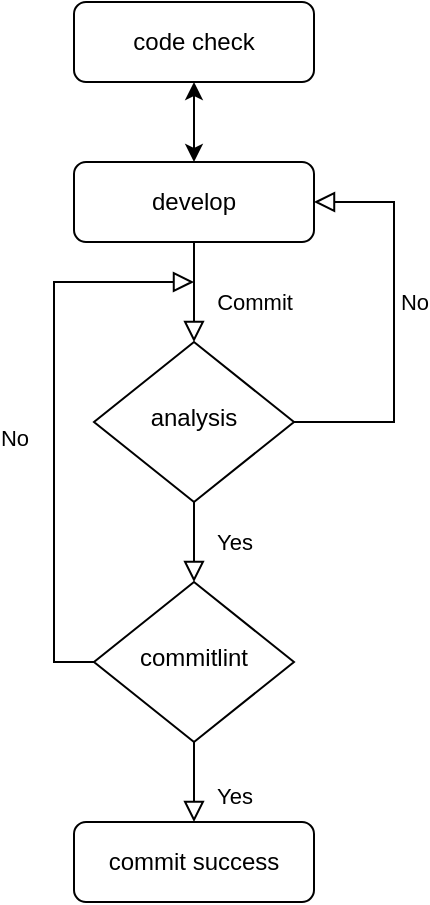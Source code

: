 <mxfile version="21.5.0" type="github" pages="6">
  <diagram id="C5RBs43oDa-KdzZeNtuy" name="开发提交流程">
    <mxGraphModel dx="1026" dy="693" grid="1" gridSize="10" guides="1" tooltips="1" connect="1" arrows="1" fold="1" page="1" pageScale="1" pageWidth="827" pageHeight="1169" math="0" shadow="0">
      <root>
        <mxCell id="WIyWlLk6GJQsqaUBKTNV-0" />
        <mxCell id="WIyWlLk6GJQsqaUBKTNV-1" parent="WIyWlLk6GJQsqaUBKTNV-0" />
        <mxCell id="WIyWlLk6GJQsqaUBKTNV-2" value="Commit" style="rounded=0;html=1;jettySize=auto;orthogonalLoop=1;fontSize=11;endArrow=block;endFill=0;endSize=8;strokeWidth=1;shadow=0;labelBackgroundColor=none;edgeStyle=orthogonalEdgeStyle;" parent="WIyWlLk6GJQsqaUBKTNV-1" source="WIyWlLk6GJQsqaUBKTNV-3" target="WIyWlLk6GJQsqaUBKTNV-6" edge="1">
          <mxGeometry x="0.2" y="30" relative="1" as="geometry">
            <Array as="points">
              <mxPoint x="180" y="200" />
              <mxPoint x="180" y="200" />
            </Array>
            <mxPoint as="offset" />
          </mxGeometry>
        </mxCell>
        <mxCell id="WIyWlLk6GJQsqaUBKTNV-3" value="develop" style="rounded=1;whiteSpace=wrap;html=1;fontSize=12;glass=0;strokeWidth=1;shadow=0;" parent="WIyWlLk6GJQsqaUBKTNV-1" vertex="1">
          <mxGeometry x="120" y="140" width="120" height="40" as="geometry" />
        </mxCell>
        <mxCell id="WIyWlLk6GJQsqaUBKTNV-4" value="Yes" style="rounded=0;html=1;jettySize=auto;orthogonalLoop=1;fontSize=11;endArrow=block;endFill=0;endSize=8;strokeWidth=1;shadow=0;labelBackgroundColor=none;edgeStyle=orthogonalEdgeStyle;" parent="WIyWlLk6GJQsqaUBKTNV-1" source="WIyWlLk6GJQsqaUBKTNV-6" target="WIyWlLk6GJQsqaUBKTNV-10" edge="1">
          <mxGeometry y="20" relative="1" as="geometry">
            <mxPoint as="offset" />
          </mxGeometry>
        </mxCell>
        <mxCell id="WIyWlLk6GJQsqaUBKTNV-5" value="No" style="edgeStyle=orthogonalEdgeStyle;rounded=0;html=1;jettySize=auto;orthogonalLoop=1;fontSize=11;endArrow=block;endFill=0;endSize=8;strokeWidth=1;shadow=0;labelBackgroundColor=none;entryX=1;entryY=0.5;entryDx=0;entryDy=0;" parent="WIyWlLk6GJQsqaUBKTNV-1" source="WIyWlLk6GJQsqaUBKTNV-6" target="WIyWlLk6GJQsqaUBKTNV-3" edge="1">
          <mxGeometry x="0.1" y="-10" relative="1" as="geometry">
            <mxPoint as="offset" />
            <mxPoint x="280" y="270" as="targetPoint" />
            <Array as="points">
              <mxPoint x="280" y="270" />
              <mxPoint x="280" y="160" />
            </Array>
          </mxGeometry>
        </mxCell>
        <mxCell id="WIyWlLk6GJQsqaUBKTNV-6" value="analysis" style="rhombus;whiteSpace=wrap;html=1;shadow=0;fontFamily=Helvetica;fontSize=12;align=center;strokeWidth=1;spacing=6;spacingTop=-4;" parent="WIyWlLk6GJQsqaUBKTNV-1" vertex="1">
          <mxGeometry x="130" y="230" width="100" height="80" as="geometry" />
        </mxCell>
        <mxCell id="WIyWlLk6GJQsqaUBKTNV-8" value="Yes" style="rounded=0;html=1;jettySize=auto;orthogonalLoop=1;fontSize=11;endArrow=block;endFill=0;endSize=8;strokeWidth=1;shadow=0;labelBackgroundColor=none;edgeStyle=orthogonalEdgeStyle;entryX=0.5;entryY=0;entryDx=0;entryDy=0;" parent="WIyWlLk6GJQsqaUBKTNV-1" source="WIyWlLk6GJQsqaUBKTNV-10" target="WIyWlLk6GJQsqaUBKTNV-11" edge="1">
          <mxGeometry x="0.333" y="20" relative="1" as="geometry">
            <mxPoint as="offset" />
            <mxPoint x="180" y="490" as="targetPoint" />
          </mxGeometry>
        </mxCell>
        <mxCell id="WIyWlLk6GJQsqaUBKTNV-9" value="No" style="edgeStyle=orthogonalEdgeStyle;rounded=0;html=1;jettySize=auto;orthogonalLoop=1;fontSize=11;endArrow=block;endFill=0;endSize=8;strokeWidth=1;shadow=0;labelBackgroundColor=none;" parent="WIyWlLk6GJQsqaUBKTNV-1" source="WIyWlLk6GJQsqaUBKTNV-10" edge="1">
          <mxGeometry x="-0.056" y="20" relative="1" as="geometry">
            <mxPoint as="offset" />
            <mxPoint x="180" y="200" as="targetPoint" />
            <Array as="points">
              <mxPoint x="110" y="390" />
              <mxPoint x="110" y="200" />
            </Array>
          </mxGeometry>
        </mxCell>
        <mxCell id="WIyWlLk6GJQsqaUBKTNV-10" value="commitlint" style="rhombus;whiteSpace=wrap;html=1;shadow=0;fontFamily=Helvetica;fontSize=12;align=center;strokeWidth=1;spacing=6;spacingTop=-4;" parent="WIyWlLk6GJQsqaUBKTNV-1" vertex="1">
          <mxGeometry x="130" y="350" width="100" height="80" as="geometry" />
        </mxCell>
        <mxCell id="WIyWlLk6GJQsqaUBKTNV-11" value="commit success" style="rounded=1;whiteSpace=wrap;html=1;fontSize=12;glass=0;strokeWidth=1;shadow=0;" parent="WIyWlLk6GJQsqaUBKTNV-1" vertex="1">
          <mxGeometry x="120" y="470" width="120" height="40" as="geometry" />
        </mxCell>
        <mxCell id="XvmynKmGjCDd407_T1aC-8" style="edgeStyle=orthogonalEdgeStyle;rounded=0;orthogonalLoop=1;jettySize=auto;html=1;entryX=0.5;entryY=0;entryDx=0;entryDy=0;startArrow=classic;startFill=1;" parent="WIyWlLk6GJQsqaUBKTNV-1" source="XvmynKmGjCDd407_T1aC-0" target="WIyWlLk6GJQsqaUBKTNV-3" edge="1">
          <mxGeometry relative="1" as="geometry" />
        </mxCell>
        <mxCell id="XvmynKmGjCDd407_T1aC-0" value="code check" style="rounded=1;whiteSpace=wrap;html=1;fontSize=12;glass=0;strokeWidth=1;shadow=0;" parent="WIyWlLk6GJQsqaUBKTNV-1" vertex="1">
          <mxGeometry x="120" y="60" width="120" height="40" as="geometry" />
        </mxCell>
      </root>
    </mxGraphModel>
  </diagram>
  <diagram id="cVPraDJb7AxN_U_g1VHt" name="文档生成流程">
    <mxGraphModel dx="1026" dy="693" grid="1" gridSize="10" guides="1" tooltips="1" connect="1" arrows="1" fold="1" page="1" pageScale="1" pageWidth="827" pageHeight="1169" math="0" shadow="0">
      <root>
        <mxCell id="0" />
        <mxCell id="1" parent="0" />
        <mxCell id="Klh50hiYLJBz_C7w3aWs-3" value="" style="edgeStyle=orthogonalEdgeStyle;rounded=0;orthogonalLoop=1;jettySize=auto;html=1;startArrow=none;startFill=0;entryX=0.5;entryY=0;entryDx=0;entryDy=0;" parent="1" target="jjKCEqWWiw12QfZ2jwT0-3" edge="1">
          <mxGeometry relative="1" as="geometry">
            <mxPoint x="210" y="160" as="sourcePoint" />
            <mxPoint x="210" y="210" as="targetPoint" />
          </mxGeometry>
        </mxCell>
        <mxCell id="Klh50hiYLJBz_C7w3aWs-5" value="" style="edgeStyle=orthogonalEdgeStyle;rounded=0;orthogonalLoop=1;jettySize=auto;html=1;startArrow=none;startFill=0;" parent="1" edge="1">
          <mxGeometry relative="1" as="geometry">
            <mxPoint x="210" y="270" as="sourcePoint" />
            <mxPoint x="210" y="330" as="targetPoint" />
          </mxGeometry>
        </mxCell>
        <mxCell id="Klh50hiYLJBz_C7w3aWs-9" value="" style="edgeStyle=orthogonalEdgeStyle;rounded=0;orthogonalLoop=1;jettySize=auto;html=1;startArrow=none;startFill=0;endArrow=classic;endFill=1;" parent="1" edge="1">
          <mxGeometry relative="1" as="geometry">
            <mxPoint x="210" y="390" as="sourcePoint" />
            <mxPoint x="210" y="440" as="targetPoint" />
          </mxGeometry>
        </mxCell>
        <mxCell id="jjKCEqWWiw12QfZ2jwT0-3" value="Git hook" style="rhombus;whiteSpace=wrap;html=1;" parent="1" vertex="1">
          <mxGeometry x="170" y="205" width="80" height="65" as="geometry" />
        </mxCell>
        <mxCell id="jjKCEqWWiw12QfZ2jwT0-4" value="Jenkins &lt;br&gt;build" style="rhombus;whiteSpace=wrap;html=1;" parent="1" vertex="1">
          <mxGeometry x="170" y="330" width="80" height="70" as="geometry" />
        </mxCell>
        <mxCell id="jjKCEqWWiw12QfZ2jwT0-6" style="edgeStyle=orthogonalEdgeStyle;rounded=0;orthogonalLoop=1;jettySize=auto;html=1;exitX=1;exitY=0.5;exitDx=0;exitDy=0;entryX=0;entryY=0.5;entryDx=0;entryDy=0;startArrow=none;startFill=0;endArrow=classic;endFill=1;" parent="1" source="jjKCEqWWiw12QfZ2jwT0-5" target="jjKCEqWWiw12QfZ2jwT0-3" edge="1">
          <mxGeometry relative="1" as="geometry" />
        </mxCell>
        <mxCell id="jjKCEqWWiw12QfZ2jwT0-5" value="GitLab Setting&lt;br&gt;&lt;span style=&quot;color: rgb(46, 46, 46); font-family: -apple-system, system-ui, &amp;quot;Segoe UI&amp;quot;, Roboto, Oxygen-Sans, Ubuntu, Cantarell, &amp;quot;Helvetica Neue&amp;quot;, sans-serif, &amp;quot;Apple Color Emoji&amp;quot;, &amp;quot;Segoe UI Emoji&amp;quot;, &amp;quot;Segoe UI Symbol&amp;quot;; background-color: rgb(255, 255, 255); text-align: left;&quot;&gt;&amp;nbsp;Integrations&lt;br&gt;&lt;/span&gt;&lt;span style=&quot;color: rgb(46, 46, 46); font-family: -apple-system, system-ui, &amp;quot;Segoe UI&amp;quot;, Roboto, Oxygen-Sans, Ubuntu, Cantarell, &amp;quot;Helvetica Neue&amp;quot;, sans-serif, &amp;quot;Apple Color Emoji&amp;quot;, &amp;quot;Segoe UI Emoji&amp;quot;, &amp;quot;Segoe UI Symbol&amp;quot;; background-color: rgb(255, 255, 255); text-align: left;&quot;&gt;Settings&lt;/span&gt;&lt;span style=&quot;color: rgb(46, 46, 46); font-family: -apple-system, system-ui, &amp;quot;Segoe UI&amp;quot;, Roboto, Oxygen-Sans, Ubuntu, Cantarell, &amp;quot;Helvetica Neue&amp;quot;, sans-serif, &amp;quot;Apple Color Emoji&amp;quot;, &amp;quot;Segoe UI Emoji&amp;quot;, &amp;quot;Segoe UI Symbol&amp;quot;; background-color: rgb(255, 255, 255); text-align: left;&quot;&gt;&lt;br&gt;&lt;/span&gt;" style="shape=step;perimeter=stepPerimeter;whiteSpace=wrap;html=1;fixedSize=1;" parent="1" vertex="1">
          <mxGeometry x="10" y="215" width="120" height="45" as="geometry" />
        </mxCell>
        <mxCell id="jjKCEqWWiw12QfZ2jwT0-8" style="edgeStyle=orthogonalEdgeStyle;rounded=0;orthogonalLoop=1;jettySize=auto;html=1;entryX=0;entryY=0.5;entryDx=0;entryDy=0;startArrow=none;startFill=0;endArrow=classic;endFill=1;" parent="1" source="jjKCEqWWiw12QfZ2jwT0-7" target="jjKCEqWWiw12QfZ2jwT0-4" edge="1">
          <mxGeometry relative="1" as="geometry" />
        </mxCell>
        <mxCell id="jjKCEqWWiw12QfZ2jwT0-7" value="&lt;u&gt;Jenkins job&lt;br&gt;&lt;/u&gt;docs-template&lt;br&gt;git-project-docs" style="shape=step;perimeter=stepPerimeter;whiteSpace=wrap;html=1;fixedSize=1;" parent="1" vertex="1">
          <mxGeometry x="10" y="340" width="120" height="50" as="geometry" />
        </mxCell>
        <mxCell id="QdQ2bwW9VJ9WxeEQrYGX-1" value="commit success" style="rounded=1;whiteSpace=wrap;html=1;" parent="1" vertex="1">
          <mxGeometry x="162.5" y="130" width="95" height="30" as="geometry" />
        </mxCell>
        <mxCell id="QdQ2bwW9VJ9WxeEQrYGX-3" value="&lt;u&gt;docs website&lt;/u&gt;&lt;br&gt;changelog&lt;br&gt;project docs" style="rounded=1;whiteSpace=wrap;html=1;" parent="1" vertex="1">
          <mxGeometry x="157.5" y="440" width="105" height="50" as="geometry" />
        </mxCell>
      </root>
    </mxGraphModel>
  </diagram>
  <diagram id="DHZMdPY50ALuY1MUdvPK" name="项目发布流程">
    <mxGraphModel dx="1026" dy="693" grid="1" gridSize="10" guides="1" tooltips="1" connect="1" arrows="1" fold="1" page="1" pageScale="1" pageWidth="827" pageHeight="1169" math="0" shadow="0">
      <root>
        <mxCell id="0" />
        <mxCell id="1" parent="0" />
        <mxCell id="KPAcTZYZ5ZOUYfsGQs_s-4" value="" style="edgeStyle=orthogonalEdgeStyle;rounded=0;orthogonalLoop=1;jettySize=auto;html=1;startArrow=none;startFill=0;endArrow=classic;endFill=1;" parent="1" source="KPAcTZYZ5ZOUYfsGQs_s-1" target="KPAcTZYZ5ZOUYfsGQs_s-3" edge="1">
          <mxGeometry relative="1" as="geometry" />
        </mxCell>
        <mxCell id="KPAcTZYZ5ZOUYfsGQs_s-1" value="开发完毕" style="ellipse;whiteSpace=wrap;html=1;" parent="1" vertex="1">
          <mxGeometry x="190" y="140" width="120" height="50" as="geometry" />
        </mxCell>
        <mxCell id="KPAcTZYZ5ZOUYfsGQs_s-6" value="" style="edgeStyle=orthogonalEdgeStyle;rounded=0;orthogonalLoop=1;jettySize=auto;html=1;startArrow=none;startFill=0;endArrow=classic;endFill=1;" parent="1" source="KPAcTZYZ5ZOUYfsGQs_s-3" target="KPAcTZYZ5ZOUYfsGQs_s-5" edge="1">
          <mxGeometry relative="1" as="geometry" />
        </mxCell>
        <mxCell id="u_39Y9FZ3Ae76dXXQqDY-6" value="方法一" style="edgeLabel;html=1;align=center;verticalAlign=middle;resizable=0;points=[];" parent="KPAcTZYZ5ZOUYfsGQs_s-6" vertex="1" connectable="0">
          <mxGeometry x="-0.325" y="1" relative="1" as="geometry">
            <mxPoint as="offset" />
          </mxGeometry>
        </mxCell>
        <mxCell id="u_39Y9FZ3Ae76dXXQqDY-2" value="" style="edgeStyle=orthogonalEdgeStyle;rounded=0;orthogonalLoop=1;jettySize=auto;html=1;startArrow=none;startFill=0;endArrow=classic;endFill=1;" parent="1" source="KPAcTZYZ5ZOUYfsGQs_s-3" target="u_39Y9FZ3Ae76dXXQqDY-1" edge="1">
          <mxGeometry relative="1" as="geometry" />
        </mxCell>
        <mxCell id="u_39Y9FZ3Ae76dXXQqDY-5" value="方法二" style="edgeLabel;html=1;align=center;verticalAlign=middle;resizable=0;points=[];" parent="u_39Y9FZ3Ae76dXXQqDY-2" vertex="1" connectable="0">
          <mxGeometry x="-0.136" y="1" relative="1" as="geometry">
            <mxPoint y="1" as="offset" />
          </mxGeometry>
        </mxCell>
        <mxCell id="u_39Y9FZ3Ae76dXXQqDY-7" style="edgeStyle=orthogonalEdgeStyle;rounded=0;orthogonalLoop=1;jettySize=auto;html=1;startArrow=none;startFill=0;endArrow=classic;endFill=1;entryX=0.5;entryY=0;entryDx=0;entryDy=0;" parent="1" source="KPAcTZYZ5ZOUYfsGQs_s-3" target="u_39Y9FZ3Ae76dXXQqDY-9" edge="1">
          <mxGeometry relative="1" as="geometry">
            <mxPoint x="120" y="365" as="targetPoint" />
            <Array as="points">
              <mxPoint x="120" y="260" />
            </Array>
          </mxGeometry>
        </mxCell>
        <mxCell id="u_39Y9FZ3Ae76dXXQqDY-8" value="方法三" style="edgeLabel;html=1;align=center;verticalAlign=middle;resizable=0;points=[];" parent="u_39Y9FZ3Ae76dXXQqDY-7" vertex="1" connectable="0">
          <mxGeometry x="-0.155" y="-1" relative="1" as="geometry">
            <mxPoint y="21" as="offset" />
          </mxGeometry>
        </mxCell>
        <mxCell id="KPAcTZYZ5ZOUYfsGQs_s-3" value="本地打包" style="whiteSpace=wrap;html=1;" parent="1" vertex="1">
          <mxGeometry x="190" y="240" width="120" height="50" as="geometry" />
        </mxCell>
        <mxCell id="KPAcTZYZ5ZOUYfsGQs_s-8" value="" style="edgeStyle=orthogonalEdgeStyle;rounded=0;orthogonalLoop=1;jettySize=auto;html=1;startArrow=none;startFill=0;endArrow=classic;endFill=1;" parent="1" source="KPAcTZYZ5ZOUYfsGQs_s-5" target="KPAcTZYZ5ZOUYfsGQs_s-7" edge="1">
          <mxGeometry relative="1" as="geometry" />
        </mxCell>
        <mxCell id="KPAcTZYZ5ZOUYfsGQs_s-5" value="Jean构建" style="whiteSpace=wrap;html=1;" parent="1" vertex="1">
          <mxGeometry x="190" y="340" width="120" height="50" as="geometry" />
        </mxCell>
        <mxCell id="KPAcTZYZ5ZOUYfsGQs_s-7" value="Jean部署&lt;br&gt;上线完毕" style="ellipse;whiteSpace=wrap;html=1;" parent="1" vertex="1">
          <mxGeometry x="190" y="440" width="120" height="60" as="geometry" />
        </mxCell>
        <mxCell id="u_39Y9FZ3Ae76dXXQqDY-3" style="edgeStyle=orthogonalEdgeStyle;rounded=0;orthogonalLoop=1;jettySize=auto;html=1;entryX=1;entryY=0.5;entryDx=0;entryDy=0;startArrow=none;startFill=0;endArrow=classic;endFill=1;exitX=0.5;exitY=1;exitDx=0;exitDy=0;" parent="1" source="u_39Y9FZ3Ae76dXXQqDY-1" target="KPAcTZYZ5ZOUYfsGQs_s-7" edge="1">
          <mxGeometry relative="1" as="geometry">
            <mxPoint x="450" y="320" as="sourcePoint" />
            <Array as="points">
              <mxPoint x="440" y="470" />
            </Array>
          </mxGeometry>
        </mxCell>
        <mxCell id="u_39Y9FZ3Ae76dXXQqDY-4" value="热更新" style="edgeLabel;html=1;align=center;verticalAlign=middle;resizable=0;points=[];" parent="u_39Y9FZ3Ae76dXXQqDY-3" vertex="1" connectable="0">
          <mxGeometry x="-0.525" y="-2" relative="1" as="geometry">
            <mxPoint y="1" as="offset" />
          </mxGeometry>
        </mxCell>
        <mxCell id="u_39Y9FZ3Ae76dXXQqDY-1" value="推送CDN" style="ellipse;whiteSpace=wrap;html=1;" parent="1" vertex="1">
          <mxGeometry x="390" y="235" width="120" height="60" as="geometry" />
        </mxCell>
        <mxCell id="u_39Y9FZ3Ae76dXXQqDY-10" style="edgeStyle=orthogonalEdgeStyle;rounded=0;orthogonalLoop=1;jettySize=auto;html=1;exitX=0.5;exitY=1;exitDx=0;exitDy=0;entryX=0;entryY=0.617;entryDx=0;entryDy=0;entryPerimeter=0;startArrow=none;startFill=0;endArrow=classic;endFill=1;" parent="1" source="u_39Y9FZ3Ae76dXXQqDY-9" target="KPAcTZYZ5ZOUYfsGQs_s-7" edge="1">
          <mxGeometry relative="1" as="geometry" />
        </mxCell>
        <mxCell id="u_39Y9FZ3Ae76dXXQqDY-9" value="Jean GIt Hook&lt;br&gt;自动构建部署" style="rounded=0;whiteSpace=wrap;html=1;" parent="1" vertex="1">
          <mxGeometry x="60" y="340" width="120" height="50" as="geometry" />
        </mxCell>
      </root>
    </mxGraphModel>
  </diagram>
  <diagram id="a_yzDVg2gwpMlWe9oRPm" name="项目初始化流程">
    <mxGraphModel dx="1026" dy="693" grid="1" gridSize="10" guides="1" tooltips="1" connect="1" arrows="1" fold="1" page="1" pageScale="1" pageWidth="827" pageHeight="1169" math="0" shadow="0">
      <root>
        <mxCell id="0" />
        <mxCell id="1" parent="0" />
        <mxCell id="E9EVHgAidCrkzraKlFpt-3" value="" style="edgeStyle=orthogonalEdgeStyle;rounded=0;orthogonalLoop=1;jettySize=auto;html=1;startArrow=none;startFill=0;endArrow=classic;endFill=1;" parent="1" source="E9EVHgAidCrkzraKlFpt-1" target="E9EVHgAidCrkzraKlFpt-2" edge="1">
          <mxGeometry relative="1" as="geometry" />
        </mxCell>
        <mxCell id="E9EVHgAidCrkzraKlFpt-1" value="CLI工具新建项目" style="rounded=1;whiteSpace=wrap;html=1;" parent="1" vertex="1">
          <mxGeometry x="230" y="150" width="100" height="40" as="geometry" />
        </mxCell>
        <mxCell id="E9EVHgAidCrkzraKlFpt-6" value="" style="edgeStyle=orthogonalEdgeStyle;rounded=0;orthogonalLoop=1;jettySize=auto;html=1;startArrow=none;startFill=0;endArrow=classic;endFill=1;" parent="1" source="E9EVHgAidCrkzraKlFpt-2" target="E9EVHgAidCrkzraKlFpt-5" edge="1">
          <mxGeometry relative="1" as="geometry" />
        </mxCell>
        <mxCell id="E9EVHgAidCrkzraKlFpt-2" value="配置项目" style="ellipse;whiteSpace=wrap;html=1;rounded=1;" parent="1" vertex="1">
          <mxGeometry x="220" y="250" width="120" height="40" as="geometry" />
        </mxCell>
        <mxCell id="E9EVHgAidCrkzraKlFpt-7" style="edgeStyle=orthogonalEdgeStyle;rounded=0;orthogonalLoop=1;jettySize=auto;html=1;entryX=1;entryY=0.5;entryDx=0;entryDy=0;startArrow=none;startFill=0;endArrow=classic;endFill=1;exitX=0.55;exitY=0.95;exitDx=0;exitDy=0;exitPerimeter=0;" parent="1" source="E9EVHgAidCrkzraKlFpt-4" target="E9EVHgAidCrkzraKlFpt-5" edge="1">
          <mxGeometry relative="1" as="geometry">
            <Array as="points">
              <mxPoint x="450" y="296" />
              <mxPoint x="450" y="370" />
            </Array>
          </mxGeometry>
        </mxCell>
        <mxCell id="E9EVHgAidCrkzraKlFpt-13" value="pull" style="edgeLabel;html=1;align=center;verticalAlign=middle;resizable=0;points=[];" parent="E9EVHgAidCrkzraKlFpt-7" vertex="1" connectable="0">
          <mxGeometry x="-0.046" relative="1" as="geometry">
            <mxPoint as="offset" />
          </mxGeometry>
        </mxCell>
        <mxCell id="E9EVHgAidCrkzraKlFpt-8" style="edgeStyle=orthogonalEdgeStyle;rounded=0;orthogonalLoop=1;jettySize=auto;html=1;entryX=1;entryY=0.5;entryDx=0;entryDy=0;startArrow=none;startFill=0;endArrow=classic;endFill=1;" parent="1" source="E9EVHgAidCrkzraKlFpt-4" target="E9EVHgAidCrkzraKlFpt-1" edge="1">
          <mxGeometry relative="1" as="geometry">
            <Array as="points">
              <mxPoint x="450" y="170" />
            </Array>
          </mxGeometry>
        </mxCell>
        <mxCell id="E9EVHgAidCrkzraKlFpt-14" value="pull" style="edgeLabel;html=1;align=center;verticalAlign=middle;resizable=0;points=[];" parent="E9EVHgAidCrkzraKlFpt-8" vertex="1" connectable="0">
          <mxGeometry x="0.188" y="1" relative="1" as="geometry">
            <mxPoint as="offset" />
          </mxGeometry>
        </mxCell>
        <mxCell id="E9EVHgAidCrkzraKlFpt-15" style="edgeStyle=orthogonalEdgeStyle;rounded=0;orthogonalLoop=1;jettySize=auto;html=1;exitX=0.8;exitY=0.8;exitDx=0;exitDy=0;exitPerimeter=0;entryX=0.75;entryY=0;entryDx=0;entryDy=0;startArrow=none;startFill=0;endArrow=classic;endFill=1;" parent="1" source="E9EVHgAidCrkzraKlFpt-4" target="E9EVHgAidCrkzraKlFpt-9" edge="1">
          <mxGeometry relative="1" as="geometry">
            <Array as="points">
              <mxPoint x="486" y="420" />
              <mxPoint x="308" y="420" />
            </Array>
          </mxGeometry>
        </mxCell>
        <mxCell id="E9EVHgAidCrkzraKlFpt-16" value="pull" style="edgeLabel;html=1;align=center;verticalAlign=middle;resizable=0;points=[];" parent="E9EVHgAidCrkzraKlFpt-15" vertex="1" connectable="0">
          <mxGeometry x="0.12" relative="1" as="geometry">
            <mxPoint as="offset" />
          </mxGeometry>
        </mxCell>
        <mxCell id="E9EVHgAidCrkzraKlFpt-4" value="项目模版&lt;br&gt;插件模版" style="ellipse;shape=cloud;whiteSpace=wrap;html=1;" parent="1" vertex="1">
          <mxGeometry x="390" y="220" width="120" height="80" as="geometry" />
        </mxCell>
        <mxCell id="E9EVHgAidCrkzraKlFpt-10" value="" style="edgeStyle=orthogonalEdgeStyle;rounded=0;orthogonalLoop=1;jettySize=auto;html=1;startArrow=none;startFill=0;endArrow=classic;endFill=1;" parent="1" source="E9EVHgAidCrkzraKlFpt-5" target="E9EVHgAidCrkzraKlFpt-9" edge="1">
          <mxGeometry relative="1" as="geometry" />
        </mxCell>
        <mxCell id="E9EVHgAidCrkzraKlFpt-5" value="初始化安装依赖" style="whiteSpace=wrap;html=1;rounded=1;" parent="1" vertex="1">
          <mxGeometry x="225" y="350" width="110" height="40" as="geometry" />
        </mxCell>
        <mxCell id="E9EVHgAidCrkzraKlFpt-11" style="edgeStyle=orthogonalEdgeStyle;rounded=0;orthogonalLoop=1;jettySize=auto;html=1;startArrow=none;startFill=0;endArrow=classic;endFill=1;" parent="1" source="E9EVHgAidCrkzraKlFpt-9" target="E9EVHgAidCrkzraKlFpt-4" edge="1">
          <mxGeometry relative="1" as="geometry">
            <Array as="points">
              <mxPoint x="560" y="470" />
              <mxPoint x="560" y="260" />
            </Array>
          </mxGeometry>
        </mxCell>
        <mxCell id="E9EVHgAidCrkzraKlFpt-12" value="push" style="edgeLabel;html=1;align=center;verticalAlign=middle;resizable=0;points=[];" parent="E9EVHgAidCrkzraKlFpt-11" vertex="1" connectable="0">
          <mxGeometry x="0.4" relative="1" as="geometry">
            <mxPoint y="1" as="offset" />
          </mxGeometry>
        </mxCell>
        <mxCell id="E9EVHgAidCrkzraKlFpt-9" value="本地模版插件改造" style="whiteSpace=wrap;html=1;rounded=1;" parent="1" vertex="1">
          <mxGeometry x="225" y="450" width="110" height="40" as="geometry" />
        </mxCell>
      </root>
    </mxGraphModel>
  </diagram>
  <diagram id="tKUFg2vHGiSytV5yJ44U" name="文档体系">
    <mxGraphModel dx="1853" dy="693" grid="1" gridSize="10" guides="1" tooltips="1" connect="1" arrows="1" fold="1" page="1" pageScale="1" pageWidth="827" pageHeight="1169" math="0" shadow="0">
      <root>
        <mxCell id="0" />
        <mxCell id="1" parent="0" />
        <mxCell id="QtrGUgTS2BX9TL-pFe-N-12" value="" style="edgeStyle=orthogonalEdgeStyle;rounded=0;orthogonalLoop=1;jettySize=auto;html=1;" edge="1" parent="1" source="QtrGUgTS2BX9TL-pFe-N-1" target="QtrGUgTS2BX9TL-pFe-N-2">
          <mxGeometry relative="1" as="geometry" />
        </mxCell>
        <mxCell id="QtrGUgTS2BX9TL-pFe-N-1" value="COMMIT" style="rounded=1;whiteSpace=wrap;html=1;" vertex="1" parent="1">
          <mxGeometry x="-380" y="559" width="120" height="60" as="geometry" />
        </mxCell>
        <mxCell id="1FV2HWAMjozBSVaa7MZF-2" value="" style="edgeStyle=orthogonalEdgeStyle;rounded=0;orthogonalLoop=1;jettySize=auto;html=1;" edge="1" parent="1" source="QtrGUgTS2BX9TL-pFe-N-2" target="QtrGUgTS2BX9TL-pFe-N-13">
          <mxGeometry relative="1" as="geometry" />
        </mxCell>
        <mxCell id="1FV2HWAMjozBSVaa7MZF-3" value="ERROR" style="edgeLabel;html=1;align=center;verticalAlign=middle;resizable=0;points=[];" vertex="1" connectable="0" parent="1FV2HWAMjozBSVaa7MZF-2">
          <mxGeometry x="-0.239" y="-4" relative="1" as="geometry">
            <mxPoint as="offset" />
          </mxGeometry>
        </mxCell>
        <mxCell id="1FV2HWAMjozBSVaa7MZF-9" value="" style="edgeStyle=orthogonalEdgeStyle;rounded=0;orthogonalLoop=1;jettySize=auto;html=1;" edge="1" parent="1" source="QtrGUgTS2BX9TL-pFe-N-2" target="1FV2HWAMjozBSVaa7MZF-8">
          <mxGeometry relative="1" as="geometry" />
        </mxCell>
        <mxCell id="1FV2HWAMjozBSVaa7MZF-22" value="SUCCESS" style="edgeLabel;html=1;align=center;verticalAlign=middle;resizable=0;points=[];" vertex="1" connectable="0" parent="1FV2HWAMjozBSVaa7MZF-9">
          <mxGeometry x="-0.406" y="-1" relative="1" as="geometry">
            <mxPoint x="10" as="offset" />
          </mxGeometry>
        </mxCell>
        <mxCell id="QtrGUgTS2BX9TL-pFe-N-2" value="COMMIT&amp;nbsp; CHECK" style="html=1;whiteSpace=wrap;aspect=fixed;shape=isoRectangle;" vertex="1" parent="1">
          <mxGeometry x="-210" y="544" width="150" height="90" as="geometry" />
        </mxCell>
        <mxCell id="1FV2HWAMjozBSVaa7MZF-4" style="edgeStyle=orthogonalEdgeStyle;rounded=0;orthogonalLoop=1;jettySize=auto;html=1;exitX=0;exitY=0.5;exitDx=0;exitDy=0;" edge="1" parent="1" source="QtrGUgTS2BX9TL-pFe-N-13">
          <mxGeometry relative="1" as="geometry">
            <mxPoint x="-320.0" y="620" as="targetPoint" />
          </mxGeometry>
        </mxCell>
        <mxCell id="QtrGUgTS2BX9TL-pFe-N-13" value="FIX&amp;nbsp; ERROR" style="rounded=0;whiteSpace=wrap;html=1;" vertex="1" parent="1">
          <mxGeometry x="-195" y="710" width="120" height="60" as="geometry" />
        </mxCell>
        <mxCell id="QtrGUgTS2BX9TL-pFe-N-15" value="" style="edgeStyle=orthogonalEdgeStyle;rounded=0;orthogonalLoop=1;jettySize=auto;html=1;" edge="1" parent="1">
          <mxGeometry relative="1" as="geometry">
            <mxPoint x="550" y="335" as="sourcePoint" />
            <mxPoint x="550" y="335" as="targetPoint" />
          </mxGeometry>
        </mxCell>
        <mxCell id="QtrGUgTS2BX9TL-pFe-N-32" value="" style="edgeStyle=orthogonalEdgeStyle;rounded=0;orthogonalLoop=1;jettySize=auto;html=1;" edge="1" parent="1" source="QtrGUgTS2BX9TL-pFe-N-19" target="QtrGUgTS2BX9TL-pFe-N-31">
          <mxGeometry relative="1" as="geometry" />
        </mxCell>
        <mxCell id="QtrGUgTS2BX9TL-pFe-N-33" value="OK" style="edgeLabel;html=1;align=center;verticalAlign=middle;resizable=0;points=[];" vertex="1" connectable="0" parent="QtrGUgTS2BX9TL-pFe-N-32">
          <mxGeometry x="-0.199" y="2" relative="1" as="geometry">
            <mxPoint x="4" y="1" as="offset" />
          </mxGeometry>
        </mxCell>
        <mxCell id="1FV2HWAMjozBSVaa7MZF-5" style="edgeStyle=orthogonalEdgeStyle;rounded=0;orthogonalLoop=1;jettySize=auto;html=1;entryX=1;entryY=0.5;entryDx=0;entryDy=0;exitX=0.518;exitY=1.102;exitDx=0;exitDy=0;exitPerimeter=0;" edge="1" parent="1" source="QtrGUgTS2BX9TL-pFe-N-22" target="QtrGUgTS2BX9TL-pFe-N-13">
          <mxGeometry relative="1" as="geometry">
            <mxPoint x="370" y="650" as="sourcePoint" />
            <Array as="points">
              <mxPoint x="382" y="740" />
            </Array>
          </mxGeometry>
        </mxCell>
        <mxCell id="1FV2HWAMjozBSVaa7MZF-6" value="BUILD ERROR" style="edgeLabel;html=1;align=center;verticalAlign=middle;resizable=0;points=[];" vertex="1" connectable="0" parent="1FV2HWAMjozBSVaa7MZF-5">
          <mxGeometry x="-0.077" y="-2" relative="1" as="geometry">
            <mxPoint as="offset" />
          </mxGeometry>
        </mxCell>
        <mxCell id="QtrGUgTS2BX9TL-pFe-N-19" value="JENKINS. BUILD" style="swimlane;fontStyle=0;childLayout=stackLayout;horizontal=1;startSize=30;horizontalStack=0;resizeParent=1;resizeParentMax=0;resizeLast=0;collapsible=1;marginBottom=0;whiteSpace=wrap;html=1;" vertex="1" parent="1">
          <mxGeometry x="190" y="530" width="370" height="120" as="geometry" />
        </mxCell>
        <mxCell id="QtrGUgTS2BX9TL-pFe-N-20" value="CLONE&amp;nbsp; CODE. (TEMPLATE&amp;nbsp; &amp;amp;&amp;nbsp; MARKDOWN)" style="text;strokeColor=none;fillColor=none;align=left;verticalAlign=middle;spacingLeft=4;spacingRight=4;overflow=hidden;points=[[0,0.5],[1,0.5]];portConstraint=eastwest;rotatable=0;whiteSpace=wrap;html=1;" vertex="1" parent="QtrGUgTS2BX9TL-pFe-N-19">
          <mxGeometry y="30" width="370" height="30" as="geometry" />
        </mxCell>
        <mxCell id="QtrGUgTS2BX9TL-pFe-N-21" value="ANALYZE&amp;nbsp; MARKDOWN" style="text;strokeColor=none;fillColor=none;align=left;verticalAlign=middle;spacingLeft=4;spacingRight=4;overflow=hidden;points=[[0,0.5],[1,0.5]];portConstraint=eastwest;rotatable=0;whiteSpace=wrap;html=1;" vertex="1" parent="QtrGUgTS2BX9TL-pFe-N-19">
          <mxGeometry y="60" width="370" height="30" as="geometry" />
        </mxCell>
        <mxCell id="QtrGUgTS2BX9TL-pFe-N-22" value="BUILD MARKDOWN WITH TEMPLATE (DOCUSAURUS)" style="text;strokeColor=none;fillColor=none;align=left;verticalAlign=middle;spacingLeft=4;spacingRight=4;overflow=hidden;points=[[0,0.5],[1,0.5]];portConstraint=eastwest;rotatable=0;whiteSpace=wrap;html=1;" vertex="1" parent="QtrGUgTS2BX9TL-pFe-N-19">
          <mxGeometry y="90" width="370" height="30" as="geometry" />
        </mxCell>
        <mxCell id="QtrGUgTS2BX9TL-pFe-N-30" value="" style="edgeStyle=orthogonalEdgeStyle;rounded=0;orthogonalLoop=1;jettySize=auto;html=1;" edge="1" parent="1" source="QtrGUgTS2BX9TL-pFe-N-29" target="QtrGUgTS2BX9TL-pFe-N-2">
          <mxGeometry relative="1" as="geometry" />
        </mxCell>
        <mxCell id="QtrGUgTS2BX9TL-pFe-N-29" value="COMMIT&amp;nbsp; RULES （LOCAL）&lt;br&gt;&amp;lt;type&amp;gt;(&amp;lt;scope&amp;gt;): &amp;lt;short summary&amp;gt;" style="shape=document;whiteSpace=wrap;html=1;boundedLbl=1;" vertex="1" parent="1">
          <mxGeometry x="-245.5" y="400" width="221" height="70" as="geometry" />
        </mxCell>
        <mxCell id="QtrGUgTS2BX9TL-pFe-N-35" value="" style="edgeStyle=orthogonalEdgeStyle;rounded=0;orthogonalLoop=1;jettySize=auto;html=1;" edge="1" parent="1" source="QtrGUgTS2BX9TL-pFe-N-31" target="QtrGUgTS2BX9TL-pFe-N-34">
          <mxGeometry relative="1" as="geometry" />
        </mxCell>
        <mxCell id="QtrGUgTS2BX9TL-pFe-N-31" value="CHANGE LOG&lt;br&gt;DOCUMENTS" style="shape=document;whiteSpace=wrap;html=1;boundedLbl=1;fontStyle=0;startSize=30;" vertex="1" parent="1">
          <mxGeometry x="610" y="550" width="120" height="80" as="geometry" />
        </mxCell>
        <mxCell id="QtrGUgTS2BX9TL-pFe-N-37" value="" style="edgeStyle=orthogonalEdgeStyle;rounded=0;orthogonalLoop=1;jettySize=auto;html=1;" edge="1" parent="1" source="QtrGUgTS2BX9TL-pFe-N-34" target="QtrGUgTS2BX9TL-pFe-N-36">
          <mxGeometry relative="1" as="geometry" />
        </mxCell>
        <mxCell id="QtrGUgTS2BX9TL-pFe-N-34" value="NGNIX" style="whiteSpace=wrap;html=1;fontStyle=0;startSize=30;" vertex="1" parent="1">
          <mxGeometry x="760" y="560" width="120" height="60" as="geometry" />
        </mxCell>
        <mxCell id="QtrGUgTS2BX9TL-pFe-N-36" value="WEB&amp;nbsp; SITE" style="rounded=1;whiteSpace=wrap;html=1;fontStyle=0;startSize=30;" vertex="1" parent="1">
          <mxGeometry x="910" y="560" width="120" height="60" as="geometry" />
        </mxCell>
        <mxCell id="1FV2HWAMjozBSVaa7MZF-12" value="" style="edgeStyle=orthogonalEdgeStyle;rounded=0;orthogonalLoop=1;jettySize=auto;html=1;" edge="1" parent="1" source="1FV2HWAMjozBSVaa7MZF-8">
          <mxGeometry relative="1" as="geometry">
            <mxPoint x="190" y="589" as="targetPoint" />
          </mxGeometry>
        </mxCell>
        <mxCell id="1FV2HWAMjozBSVaa7MZF-20" value="" style="edgeStyle=orthogonalEdgeStyle;rounded=0;orthogonalLoop=1;jettySize=auto;html=1;" edge="1" parent="1" source="1FV2HWAMjozBSVaa7MZF-8" target="1FV2HWAMjozBSVaa7MZF-19">
          <mxGeometry relative="1" as="geometry" />
        </mxCell>
        <mxCell id="1FV2HWAMjozBSVaa7MZF-21" value="MERGE" style="edgeLabel;html=1;align=center;verticalAlign=middle;resizable=0;points=[];" vertex="1" connectable="0" parent="1FV2HWAMjozBSVaa7MZF-20">
          <mxGeometry x="-0.022" y="3" relative="1" as="geometry">
            <mxPoint x="1" as="offset" />
          </mxGeometry>
        </mxCell>
        <mxCell id="1FV2HWAMjozBSVaa7MZF-8" value="WEB HOOK" style="rounded=0;whiteSpace=wrap;html=1;" vertex="1" parent="1">
          <mxGeometry x="20" y="559" width="120" height="60" as="geometry" />
        </mxCell>
        <mxCell id="1FV2HWAMjozBSVaa7MZF-25" value="" style="edgeStyle=orthogonalEdgeStyle;rounded=0;orthogonalLoop=1;jettySize=auto;html=1;" edge="1" parent="1" source="1FV2HWAMjozBSVaa7MZF-19" target="1FV2HWAMjozBSVaa7MZF-24">
          <mxGeometry relative="1" as="geometry" />
        </mxCell>
        <mxCell id="1FV2HWAMjozBSVaa7MZF-26" value="ERROR" style="edgeLabel;html=1;align=center;verticalAlign=middle;resizable=0;points=[];" vertex="1" connectable="0" parent="1FV2HWAMjozBSVaa7MZF-25">
          <mxGeometry x="-0.525" relative="1" as="geometry">
            <mxPoint x="2" y="-2" as="offset" />
          </mxGeometry>
        </mxCell>
        <mxCell id="1FV2HWAMjozBSVaa7MZF-19" value="COMMIT CHECK&lt;br&gt;（QA SERVICE）" style="ellipse;shape=cloud;whiteSpace=wrap;html=1;" vertex="1" parent="1">
          <mxGeometry y="380" width="160" height="110" as="geometry" />
        </mxCell>
        <mxCell id="1FV2HWAMjozBSVaa7MZF-24" value="DATA&lt;br&gt;ERROR MSG" style="shape=document;whiteSpace=wrap;html=1;boundedLbl=1;" vertex="1" parent="1">
          <mxGeometry x="10" y="260" width="140" height="75" as="geometry" />
        </mxCell>
        <mxCell id="1FV2HWAMjozBSVaa7MZF-29" value="" style="edgeStyle=orthogonalEdgeStyle;rounded=0;orthogonalLoop=1;jettySize=auto;html=1;entryX=0.5;entryY=0;entryDx=0;entryDy=0;" edge="1" parent="1" source="1FV2HWAMjozBSVaa7MZF-28" target="QtrGUgTS2BX9TL-pFe-N-19">
          <mxGeometry relative="1" as="geometry" />
        </mxCell>
        <mxCell id="1FV2HWAMjozBSVaa7MZF-28" value="&lt;br&gt;PROJECT&lt;br&gt;&lt;br&gt;TEMPLATE" style="shape=card;whiteSpace=wrap;html=1;" vertex="1" parent="1">
          <mxGeometry x="335" y="390" width="80" height="100" as="geometry" />
        </mxCell>
        <mxCell id="1FV2HWAMjozBSVaa7MZF-34" value="TYPE" style="swimlane;fontStyle=0;childLayout=stackLayout;horizontal=1;startSize=30;horizontalStack=0;resizeParent=1;resizeParentMax=0;resizeLast=0;collapsible=1;marginBottom=0;whiteSpace=wrap;html=1;" vertex="1" parent="1">
          <mxGeometry x="170" y="380" width="130" height="120" as="geometry" />
        </mxCell>
        <mxCell id="1FV2HWAMjozBSVaa7MZF-35" value="BLOG" style="text;strokeColor=none;fillColor=none;align=left;verticalAlign=middle;spacingLeft=4;spacingRight=4;overflow=hidden;points=[[0,0.5],[1,0.5]];portConstraint=eastwest;rotatable=0;whiteSpace=wrap;html=1;" vertex="1" parent="1FV2HWAMjozBSVaa7MZF-34">
          <mxGeometry y="30" width="130" height="30" as="geometry" />
        </mxCell>
        <mxCell id="1FV2HWAMjozBSVaa7MZF-36" value="MONTHLY" style="text;strokeColor=none;fillColor=none;align=left;verticalAlign=middle;spacingLeft=4;spacingRight=4;overflow=hidden;points=[[0,0.5],[1,0.5]];portConstraint=eastwest;rotatable=0;whiteSpace=wrap;html=1;" vertex="1" parent="1FV2HWAMjozBSVaa7MZF-34">
          <mxGeometry y="60" width="130" height="30" as="geometry" />
        </mxCell>
        <mxCell id="1FV2HWAMjozBSVaa7MZF-37" value="DOCUMENTS" style="text;strokeColor=none;fillColor=none;align=left;verticalAlign=middle;spacingLeft=4;spacingRight=4;overflow=hidden;points=[[0,0.5],[1,0.5]];portConstraint=eastwest;rotatable=0;whiteSpace=wrap;html=1;" vertex="1" parent="1FV2HWAMjozBSVaa7MZF-34">
          <mxGeometry y="90" width="130" height="30" as="geometry" />
        </mxCell>
        <mxCell id="1FV2HWAMjozBSVaa7MZF-39" style="edgeStyle=orthogonalEdgeStyle;rounded=0;orthogonalLoop=1;jettySize=auto;html=1;exitX=1;exitY=0.5;exitDx=0;exitDy=0;entryX=0;entryY=0;entryDx=0;entryDy=65;entryPerimeter=0;" edge="1" parent="1" source="1FV2HWAMjozBSVaa7MZF-36" target="1FV2HWAMjozBSVaa7MZF-28">
          <mxGeometry relative="1" as="geometry" />
        </mxCell>
      </root>
    </mxGraphModel>
  </diagram>
  <diagram id="-isybCasZAFwd-H9aYSu" name="CMS架构图">
    <mxGraphModel dx="1026" dy="693" grid="1" gridSize="10" guides="1" tooltips="1" connect="1" arrows="1" fold="1" page="1" pageScale="1" pageWidth="827" pageHeight="1169" math="0" shadow="0">
      <root>
        <mxCell id="0" />
        <mxCell id="1" parent="0" />
        <mxCell id="OuEVDpPB4n39DCxdoGwK-2" value="Git lab" style="shape=cylinder3;whiteSpace=wrap;html=1;boundedLbl=1;backgroundOutline=1;size=15;" vertex="1" parent="1">
          <mxGeometry x="220" y="40" width="80" height="105" as="geometry" />
        </mxCell>
        <mxCell id="OuEVDpPB4n39DCxdoGwK-5" value="Web Site" style="shape=internalStorage;whiteSpace=wrap;html=1;backgroundOutline=1;" vertex="1" parent="1">
          <mxGeometry x="320" y="510" width="100" height="90" as="geometry" />
        </mxCell>
        <mxCell id="OuEVDpPB4n39DCxdoGwK-6" value="mySql" style="shape=datastore;whiteSpace=wrap;html=1;" vertex="1" parent="1">
          <mxGeometry x="380" y="45" width="80" height="100" as="geometry" />
        </mxCell>
        <mxCell id="LqaxntYmE7Fk1Njjt2yd-1" value="" style="rounded=1;absoluteArcSize=1;html=1;arcSize=10;" vertex="1" parent="1">
          <mxGeometry x="170" y="220" width="550" height="180" as="geometry" />
        </mxCell>
        <mxCell id="LqaxntYmE7Fk1Njjt2yd-2" value="CMS" style="html=1;shape=mxgraph.er.anchor;whiteSpace=wrap;" vertex="1" parent="LqaxntYmE7Fk1Njjt2yd-1">
          <mxGeometry width="275" height="180" as="geometry" />
        </mxCell>
        <mxCell id="LqaxntYmE7Fk1Njjt2yd-3" value="user" style="rounded=1;absoluteArcSize=1;html=1;arcSize=10;whiteSpace=wrap;points=[];strokeColor=inherit;fillColor=inherit;" vertex="1" parent="LqaxntYmE7Fk1Njjt2yd-1">
          <mxGeometry x="275" y="9" width="117.857" height="162" as="geometry" />
        </mxCell>
        <mxCell id="LqaxntYmE7Fk1Njjt2yd-5" value="permission" style="rounded=1;absoluteArcSize=1;html=1;arcSize=10;whiteSpace=wrap;points=[];strokeColor=inherit;fillColor=inherit;" vertex="1" parent="LqaxntYmE7Fk1Njjt2yd-1">
          <mxGeometry x="419.048" y="9" width="117.857" height="162" as="geometry" />
        </mxCell>
        <mxCell id="LqaxntYmE7Fk1Njjt2yd-6" value="AWS S3" style="strokeWidth=1;html=1;shape=mxgraph.flowchart.direct_data;whiteSpace=wrap;" vertex="1" parent="1">
          <mxGeometry x="530" y="52.5" width="125" height="80" as="geometry" />
        </mxCell>
      </root>
    </mxGraphModel>
  </diagram>
</mxfile>
